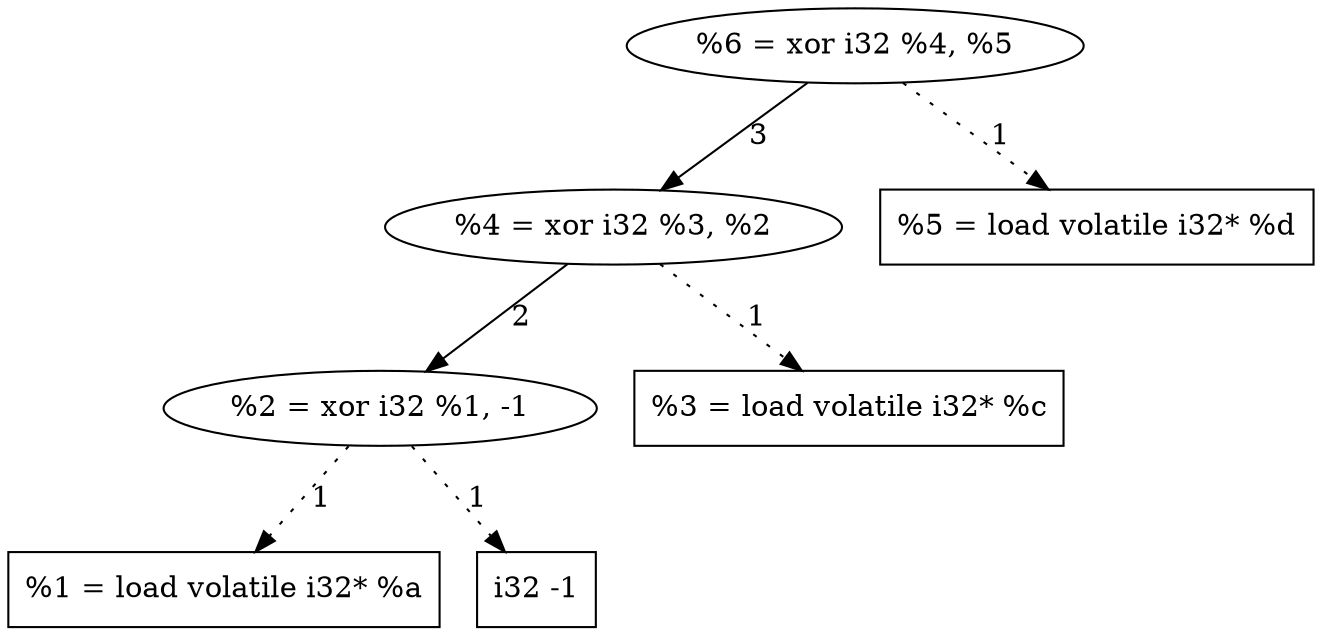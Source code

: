 digraph simple_graph {
  n1 [label="%1 = load volatile i32* %a", shape=box];
  n2 [label="%2 = xor i32 %1, -1"];
  n3 [label="%3 = load volatile i32* %c", shape=box];
  n4 [label="%4 = xor i32 %3, %2"];
  n5 [label="%5 = load volatile i32* %d", shape=box];
  n6 [label="%6 = xor i32 %4, %5"];
  n9 [label="i32 -1", shape=box];

  n6 -> n4 [label="3"];
  n6 -> n5 [label="1",style=dotted];
  n4 -> n3 [label="1",style=dotted];
  n4 -> n2 [label="2"];
  n2 -> n1 [label="1",style=dotted];
  n2 -> n9 [label="1",style=dotted];
}

